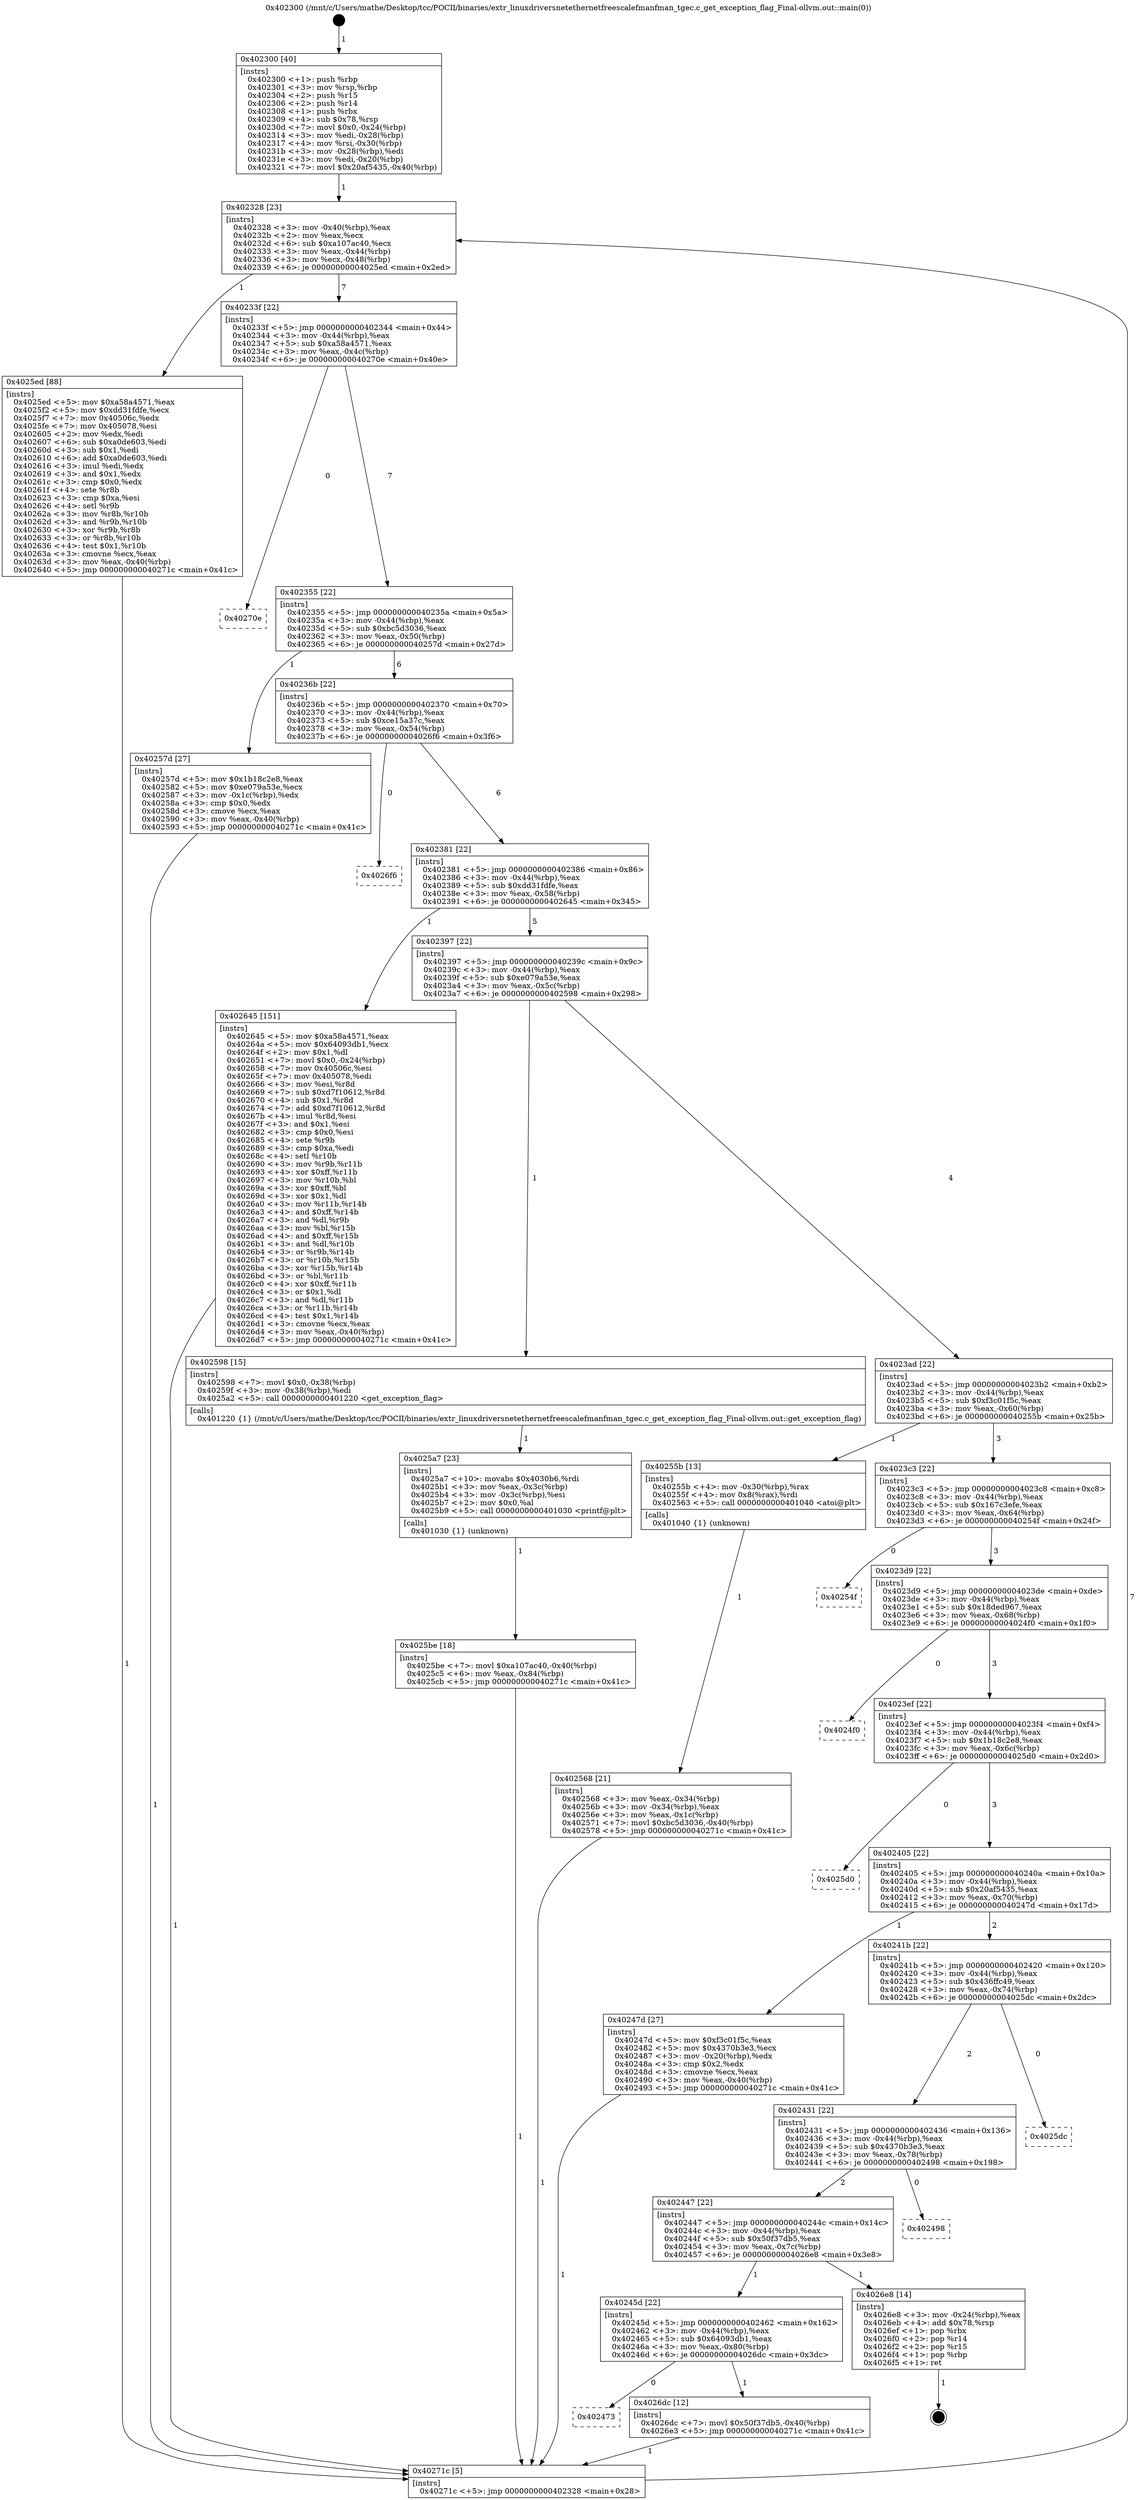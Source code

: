 digraph "0x402300" {
  label = "0x402300 (/mnt/c/Users/mathe/Desktop/tcc/POCII/binaries/extr_linuxdriversnetethernetfreescalefmanfman_tgec.c_get_exception_flag_Final-ollvm.out::main(0))"
  labelloc = "t"
  node[shape=record]

  Entry [label="",width=0.3,height=0.3,shape=circle,fillcolor=black,style=filled]
  "0x402328" [label="{
     0x402328 [23]\l
     | [instrs]\l
     &nbsp;&nbsp;0x402328 \<+3\>: mov -0x40(%rbp),%eax\l
     &nbsp;&nbsp;0x40232b \<+2\>: mov %eax,%ecx\l
     &nbsp;&nbsp;0x40232d \<+6\>: sub $0xa107ac40,%ecx\l
     &nbsp;&nbsp;0x402333 \<+3\>: mov %eax,-0x44(%rbp)\l
     &nbsp;&nbsp;0x402336 \<+3\>: mov %ecx,-0x48(%rbp)\l
     &nbsp;&nbsp;0x402339 \<+6\>: je 00000000004025ed \<main+0x2ed\>\l
  }"]
  "0x4025ed" [label="{
     0x4025ed [88]\l
     | [instrs]\l
     &nbsp;&nbsp;0x4025ed \<+5\>: mov $0xa58a4571,%eax\l
     &nbsp;&nbsp;0x4025f2 \<+5\>: mov $0xdd31fdfe,%ecx\l
     &nbsp;&nbsp;0x4025f7 \<+7\>: mov 0x40506c,%edx\l
     &nbsp;&nbsp;0x4025fe \<+7\>: mov 0x405078,%esi\l
     &nbsp;&nbsp;0x402605 \<+2\>: mov %edx,%edi\l
     &nbsp;&nbsp;0x402607 \<+6\>: sub $0xa0de603,%edi\l
     &nbsp;&nbsp;0x40260d \<+3\>: sub $0x1,%edi\l
     &nbsp;&nbsp;0x402610 \<+6\>: add $0xa0de603,%edi\l
     &nbsp;&nbsp;0x402616 \<+3\>: imul %edi,%edx\l
     &nbsp;&nbsp;0x402619 \<+3\>: and $0x1,%edx\l
     &nbsp;&nbsp;0x40261c \<+3\>: cmp $0x0,%edx\l
     &nbsp;&nbsp;0x40261f \<+4\>: sete %r8b\l
     &nbsp;&nbsp;0x402623 \<+3\>: cmp $0xa,%esi\l
     &nbsp;&nbsp;0x402626 \<+4\>: setl %r9b\l
     &nbsp;&nbsp;0x40262a \<+3\>: mov %r8b,%r10b\l
     &nbsp;&nbsp;0x40262d \<+3\>: and %r9b,%r10b\l
     &nbsp;&nbsp;0x402630 \<+3\>: xor %r9b,%r8b\l
     &nbsp;&nbsp;0x402633 \<+3\>: or %r8b,%r10b\l
     &nbsp;&nbsp;0x402636 \<+4\>: test $0x1,%r10b\l
     &nbsp;&nbsp;0x40263a \<+3\>: cmovne %ecx,%eax\l
     &nbsp;&nbsp;0x40263d \<+3\>: mov %eax,-0x40(%rbp)\l
     &nbsp;&nbsp;0x402640 \<+5\>: jmp 000000000040271c \<main+0x41c\>\l
  }"]
  "0x40233f" [label="{
     0x40233f [22]\l
     | [instrs]\l
     &nbsp;&nbsp;0x40233f \<+5\>: jmp 0000000000402344 \<main+0x44\>\l
     &nbsp;&nbsp;0x402344 \<+3\>: mov -0x44(%rbp),%eax\l
     &nbsp;&nbsp;0x402347 \<+5\>: sub $0xa58a4571,%eax\l
     &nbsp;&nbsp;0x40234c \<+3\>: mov %eax,-0x4c(%rbp)\l
     &nbsp;&nbsp;0x40234f \<+6\>: je 000000000040270e \<main+0x40e\>\l
  }"]
  Exit [label="",width=0.3,height=0.3,shape=circle,fillcolor=black,style=filled,peripheries=2]
  "0x40270e" [label="{
     0x40270e\l
  }", style=dashed]
  "0x402355" [label="{
     0x402355 [22]\l
     | [instrs]\l
     &nbsp;&nbsp;0x402355 \<+5\>: jmp 000000000040235a \<main+0x5a\>\l
     &nbsp;&nbsp;0x40235a \<+3\>: mov -0x44(%rbp),%eax\l
     &nbsp;&nbsp;0x40235d \<+5\>: sub $0xbc5d3036,%eax\l
     &nbsp;&nbsp;0x402362 \<+3\>: mov %eax,-0x50(%rbp)\l
     &nbsp;&nbsp;0x402365 \<+6\>: je 000000000040257d \<main+0x27d\>\l
  }"]
  "0x402473" [label="{
     0x402473\l
  }", style=dashed]
  "0x40257d" [label="{
     0x40257d [27]\l
     | [instrs]\l
     &nbsp;&nbsp;0x40257d \<+5\>: mov $0x1b18c2e8,%eax\l
     &nbsp;&nbsp;0x402582 \<+5\>: mov $0xe079a53e,%ecx\l
     &nbsp;&nbsp;0x402587 \<+3\>: mov -0x1c(%rbp),%edx\l
     &nbsp;&nbsp;0x40258a \<+3\>: cmp $0x0,%edx\l
     &nbsp;&nbsp;0x40258d \<+3\>: cmove %ecx,%eax\l
     &nbsp;&nbsp;0x402590 \<+3\>: mov %eax,-0x40(%rbp)\l
     &nbsp;&nbsp;0x402593 \<+5\>: jmp 000000000040271c \<main+0x41c\>\l
  }"]
  "0x40236b" [label="{
     0x40236b [22]\l
     | [instrs]\l
     &nbsp;&nbsp;0x40236b \<+5\>: jmp 0000000000402370 \<main+0x70\>\l
     &nbsp;&nbsp;0x402370 \<+3\>: mov -0x44(%rbp),%eax\l
     &nbsp;&nbsp;0x402373 \<+5\>: sub $0xce15a37c,%eax\l
     &nbsp;&nbsp;0x402378 \<+3\>: mov %eax,-0x54(%rbp)\l
     &nbsp;&nbsp;0x40237b \<+6\>: je 00000000004026f6 \<main+0x3f6\>\l
  }"]
  "0x4026dc" [label="{
     0x4026dc [12]\l
     | [instrs]\l
     &nbsp;&nbsp;0x4026dc \<+7\>: movl $0x50f37db5,-0x40(%rbp)\l
     &nbsp;&nbsp;0x4026e3 \<+5\>: jmp 000000000040271c \<main+0x41c\>\l
  }"]
  "0x4026f6" [label="{
     0x4026f6\l
  }", style=dashed]
  "0x402381" [label="{
     0x402381 [22]\l
     | [instrs]\l
     &nbsp;&nbsp;0x402381 \<+5\>: jmp 0000000000402386 \<main+0x86\>\l
     &nbsp;&nbsp;0x402386 \<+3\>: mov -0x44(%rbp),%eax\l
     &nbsp;&nbsp;0x402389 \<+5\>: sub $0xdd31fdfe,%eax\l
     &nbsp;&nbsp;0x40238e \<+3\>: mov %eax,-0x58(%rbp)\l
     &nbsp;&nbsp;0x402391 \<+6\>: je 0000000000402645 \<main+0x345\>\l
  }"]
  "0x40245d" [label="{
     0x40245d [22]\l
     | [instrs]\l
     &nbsp;&nbsp;0x40245d \<+5\>: jmp 0000000000402462 \<main+0x162\>\l
     &nbsp;&nbsp;0x402462 \<+3\>: mov -0x44(%rbp),%eax\l
     &nbsp;&nbsp;0x402465 \<+5\>: sub $0x64093db1,%eax\l
     &nbsp;&nbsp;0x40246a \<+3\>: mov %eax,-0x80(%rbp)\l
     &nbsp;&nbsp;0x40246d \<+6\>: je 00000000004026dc \<main+0x3dc\>\l
  }"]
  "0x402645" [label="{
     0x402645 [151]\l
     | [instrs]\l
     &nbsp;&nbsp;0x402645 \<+5\>: mov $0xa58a4571,%eax\l
     &nbsp;&nbsp;0x40264a \<+5\>: mov $0x64093db1,%ecx\l
     &nbsp;&nbsp;0x40264f \<+2\>: mov $0x1,%dl\l
     &nbsp;&nbsp;0x402651 \<+7\>: movl $0x0,-0x24(%rbp)\l
     &nbsp;&nbsp;0x402658 \<+7\>: mov 0x40506c,%esi\l
     &nbsp;&nbsp;0x40265f \<+7\>: mov 0x405078,%edi\l
     &nbsp;&nbsp;0x402666 \<+3\>: mov %esi,%r8d\l
     &nbsp;&nbsp;0x402669 \<+7\>: sub $0xd7f10612,%r8d\l
     &nbsp;&nbsp;0x402670 \<+4\>: sub $0x1,%r8d\l
     &nbsp;&nbsp;0x402674 \<+7\>: add $0xd7f10612,%r8d\l
     &nbsp;&nbsp;0x40267b \<+4\>: imul %r8d,%esi\l
     &nbsp;&nbsp;0x40267f \<+3\>: and $0x1,%esi\l
     &nbsp;&nbsp;0x402682 \<+3\>: cmp $0x0,%esi\l
     &nbsp;&nbsp;0x402685 \<+4\>: sete %r9b\l
     &nbsp;&nbsp;0x402689 \<+3\>: cmp $0xa,%edi\l
     &nbsp;&nbsp;0x40268c \<+4\>: setl %r10b\l
     &nbsp;&nbsp;0x402690 \<+3\>: mov %r9b,%r11b\l
     &nbsp;&nbsp;0x402693 \<+4\>: xor $0xff,%r11b\l
     &nbsp;&nbsp;0x402697 \<+3\>: mov %r10b,%bl\l
     &nbsp;&nbsp;0x40269a \<+3\>: xor $0xff,%bl\l
     &nbsp;&nbsp;0x40269d \<+3\>: xor $0x1,%dl\l
     &nbsp;&nbsp;0x4026a0 \<+3\>: mov %r11b,%r14b\l
     &nbsp;&nbsp;0x4026a3 \<+4\>: and $0xff,%r14b\l
     &nbsp;&nbsp;0x4026a7 \<+3\>: and %dl,%r9b\l
     &nbsp;&nbsp;0x4026aa \<+3\>: mov %bl,%r15b\l
     &nbsp;&nbsp;0x4026ad \<+4\>: and $0xff,%r15b\l
     &nbsp;&nbsp;0x4026b1 \<+3\>: and %dl,%r10b\l
     &nbsp;&nbsp;0x4026b4 \<+3\>: or %r9b,%r14b\l
     &nbsp;&nbsp;0x4026b7 \<+3\>: or %r10b,%r15b\l
     &nbsp;&nbsp;0x4026ba \<+3\>: xor %r15b,%r14b\l
     &nbsp;&nbsp;0x4026bd \<+3\>: or %bl,%r11b\l
     &nbsp;&nbsp;0x4026c0 \<+4\>: xor $0xff,%r11b\l
     &nbsp;&nbsp;0x4026c4 \<+3\>: or $0x1,%dl\l
     &nbsp;&nbsp;0x4026c7 \<+3\>: and %dl,%r11b\l
     &nbsp;&nbsp;0x4026ca \<+3\>: or %r11b,%r14b\l
     &nbsp;&nbsp;0x4026cd \<+4\>: test $0x1,%r14b\l
     &nbsp;&nbsp;0x4026d1 \<+3\>: cmovne %ecx,%eax\l
     &nbsp;&nbsp;0x4026d4 \<+3\>: mov %eax,-0x40(%rbp)\l
     &nbsp;&nbsp;0x4026d7 \<+5\>: jmp 000000000040271c \<main+0x41c\>\l
  }"]
  "0x402397" [label="{
     0x402397 [22]\l
     | [instrs]\l
     &nbsp;&nbsp;0x402397 \<+5\>: jmp 000000000040239c \<main+0x9c\>\l
     &nbsp;&nbsp;0x40239c \<+3\>: mov -0x44(%rbp),%eax\l
     &nbsp;&nbsp;0x40239f \<+5\>: sub $0xe079a53e,%eax\l
     &nbsp;&nbsp;0x4023a4 \<+3\>: mov %eax,-0x5c(%rbp)\l
     &nbsp;&nbsp;0x4023a7 \<+6\>: je 0000000000402598 \<main+0x298\>\l
  }"]
  "0x4026e8" [label="{
     0x4026e8 [14]\l
     | [instrs]\l
     &nbsp;&nbsp;0x4026e8 \<+3\>: mov -0x24(%rbp),%eax\l
     &nbsp;&nbsp;0x4026eb \<+4\>: add $0x78,%rsp\l
     &nbsp;&nbsp;0x4026ef \<+1\>: pop %rbx\l
     &nbsp;&nbsp;0x4026f0 \<+2\>: pop %r14\l
     &nbsp;&nbsp;0x4026f2 \<+2\>: pop %r15\l
     &nbsp;&nbsp;0x4026f4 \<+1\>: pop %rbp\l
     &nbsp;&nbsp;0x4026f5 \<+1\>: ret\l
  }"]
  "0x402598" [label="{
     0x402598 [15]\l
     | [instrs]\l
     &nbsp;&nbsp;0x402598 \<+7\>: movl $0x0,-0x38(%rbp)\l
     &nbsp;&nbsp;0x40259f \<+3\>: mov -0x38(%rbp),%edi\l
     &nbsp;&nbsp;0x4025a2 \<+5\>: call 0000000000401220 \<get_exception_flag\>\l
     | [calls]\l
     &nbsp;&nbsp;0x401220 \{1\} (/mnt/c/Users/mathe/Desktop/tcc/POCII/binaries/extr_linuxdriversnetethernetfreescalefmanfman_tgec.c_get_exception_flag_Final-ollvm.out::get_exception_flag)\l
  }"]
  "0x4023ad" [label="{
     0x4023ad [22]\l
     | [instrs]\l
     &nbsp;&nbsp;0x4023ad \<+5\>: jmp 00000000004023b2 \<main+0xb2\>\l
     &nbsp;&nbsp;0x4023b2 \<+3\>: mov -0x44(%rbp),%eax\l
     &nbsp;&nbsp;0x4023b5 \<+5\>: sub $0xf3c01f5c,%eax\l
     &nbsp;&nbsp;0x4023ba \<+3\>: mov %eax,-0x60(%rbp)\l
     &nbsp;&nbsp;0x4023bd \<+6\>: je 000000000040255b \<main+0x25b\>\l
  }"]
  "0x402447" [label="{
     0x402447 [22]\l
     | [instrs]\l
     &nbsp;&nbsp;0x402447 \<+5\>: jmp 000000000040244c \<main+0x14c\>\l
     &nbsp;&nbsp;0x40244c \<+3\>: mov -0x44(%rbp),%eax\l
     &nbsp;&nbsp;0x40244f \<+5\>: sub $0x50f37db5,%eax\l
     &nbsp;&nbsp;0x402454 \<+3\>: mov %eax,-0x7c(%rbp)\l
     &nbsp;&nbsp;0x402457 \<+6\>: je 00000000004026e8 \<main+0x3e8\>\l
  }"]
  "0x40255b" [label="{
     0x40255b [13]\l
     | [instrs]\l
     &nbsp;&nbsp;0x40255b \<+4\>: mov -0x30(%rbp),%rax\l
     &nbsp;&nbsp;0x40255f \<+4\>: mov 0x8(%rax),%rdi\l
     &nbsp;&nbsp;0x402563 \<+5\>: call 0000000000401040 \<atoi@plt\>\l
     | [calls]\l
     &nbsp;&nbsp;0x401040 \{1\} (unknown)\l
  }"]
  "0x4023c3" [label="{
     0x4023c3 [22]\l
     | [instrs]\l
     &nbsp;&nbsp;0x4023c3 \<+5\>: jmp 00000000004023c8 \<main+0xc8\>\l
     &nbsp;&nbsp;0x4023c8 \<+3\>: mov -0x44(%rbp),%eax\l
     &nbsp;&nbsp;0x4023cb \<+5\>: sub $0x167c3efe,%eax\l
     &nbsp;&nbsp;0x4023d0 \<+3\>: mov %eax,-0x64(%rbp)\l
     &nbsp;&nbsp;0x4023d3 \<+6\>: je 000000000040254f \<main+0x24f\>\l
  }"]
  "0x402498" [label="{
     0x402498\l
  }", style=dashed]
  "0x40254f" [label="{
     0x40254f\l
  }", style=dashed]
  "0x4023d9" [label="{
     0x4023d9 [22]\l
     | [instrs]\l
     &nbsp;&nbsp;0x4023d9 \<+5\>: jmp 00000000004023de \<main+0xde\>\l
     &nbsp;&nbsp;0x4023de \<+3\>: mov -0x44(%rbp),%eax\l
     &nbsp;&nbsp;0x4023e1 \<+5\>: sub $0x18ded967,%eax\l
     &nbsp;&nbsp;0x4023e6 \<+3\>: mov %eax,-0x68(%rbp)\l
     &nbsp;&nbsp;0x4023e9 \<+6\>: je 00000000004024f0 \<main+0x1f0\>\l
  }"]
  "0x402431" [label="{
     0x402431 [22]\l
     | [instrs]\l
     &nbsp;&nbsp;0x402431 \<+5\>: jmp 0000000000402436 \<main+0x136\>\l
     &nbsp;&nbsp;0x402436 \<+3\>: mov -0x44(%rbp),%eax\l
     &nbsp;&nbsp;0x402439 \<+5\>: sub $0x4370b3e3,%eax\l
     &nbsp;&nbsp;0x40243e \<+3\>: mov %eax,-0x78(%rbp)\l
     &nbsp;&nbsp;0x402441 \<+6\>: je 0000000000402498 \<main+0x198\>\l
  }"]
  "0x4024f0" [label="{
     0x4024f0\l
  }", style=dashed]
  "0x4023ef" [label="{
     0x4023ef [22]\l
     | [instrs]\l
     &nbsp;&nbsp;0x4023ef \<+5\>: jmp 00000000004023f4 \<main+0xf4\>\l
     &nbsp;&nbsp;0x4023f4 \<+3\>: mov -0x44(%rbp),%eax\l
     &nbsp;&nbsp;0x4023f7 \<+5\>: sub $0x1b18c2e8,%eax\l
     &nbsp;&nbsp;0x4023fc \<+3\>: mov %eax,-0x6c(%rbp)\l
     &nbsp;&nbsp;0x4023ff \<+6\>: je 00000000004025d0 \<main+0x2d0\>\l
  }"]
  "0x4025dc" [label="{
     0x4025dc\l
  }", style=dashed]
  "0x4025d0" [label="{
     0x4025d0\l
  }", style=dashed]
  "0x402405" [label="{
     0x402405 [22]\l
     | [instrs]\l
     &nbsp;&nbsp;0x402405 \<+5\>: jmp 000000000040240a \<main+0x10a\>\l
     &nbsp;&nbsp;0x40240a \<+3\>: mov -0x44(%rbp),%eax\l
     &nbsp;&nbsp;0x40240d \<+5\>: sub $0x20af5435,%eax\l
     &nbsp;&nbsp;0x402412 \<+3\>: mov %eax,-0x70(%rbp)\l
     &nbsp;&nbsp;0x402415 \<+6\>: je 000000000040247d \<main+0x17d\>\l
  }"]
  "0x4025be" [label="{
     0x4025be [18]\l
     | [instrs]\l
     &nbsp;&nbsp;0x4025be \<+7\>: movl $0xa107ac40,-0x40(%rbp)\l
     &nbsp;&nbsp;0x4025c5 \<+6\>: mov %eax,-0x84(%rbp)\l
     &nbsp;&nbsp;0x4025cb \<+5\>: jmp 000000000040271c \<main+0x41c\>\l
  }"]
  "0x40247d" [label="{
     0x40247d [27]\l
     | [instrs]\l
     &nbsp;&nbsp;0x40247d \<+5\>: mov $0xf3c01f5c,%eax\l
     &nbsp;&nbsp;0x402482 \<+5\>: mov $0x4370b3e3,%ecx\l
     &nbsp;&nbsp;0x402487 \<+3\>: mov -0x20(%rbp),%edx\l
     &nbsp;&nbsp;0x40248a \<+3\>: cmp $0x2,%edx\l
     &nbsp;&nbsp;0x40248d \<+3\>: cmovne %ecx,%eax\l
     &nbsp;&nbsp;0x402490 \<+3\>: mov %eax,-0x40(%rbp)\l
     &nbsp;&nbsp;0x402493 \<+5\>: jmp 000000000040271c \<main+0x41c\>\l
  }"]
  "0x40241b" [label="{
     0x40241b [22]\l
     | [instrs]\l
     &nbsp;&nbsp;0x40241b \<+5\>: jmp 0000000000402420 \<main+0x120\>\l
     &nbsp;&nbsp;0x402420 \<+3\>: mov -0x44(%rbp),%eax\l
     &nbsp;&nbsp;0x402423 \<+5\>: sub $0x436ffc49,%eax\l
     &nbsp;&nbsp;0x402428 \<+3\>: mov %eax,-0x74(%rbp)\l
     &nbsp;&nbsp;0x40242b \<+6\>: je 00000000004025dc \<main+0x2dc\>\l
  }"]
  "0x40271c" [label="{
     0x40271c [5]\l
     | [instrs]\l
     &nbsp;&nbsp;0x40271c \<+5\>: jmp 0000000000402328 \<main+0x28\>\l
  }"]
  "0x402300" [label="{
     0x402300 [40]\l
     | [instrs]\l
     &nbsp;&nbsp;0x402300 \<+1\>: push %rbp\l
     &nbsp;&nbsp;0x402301 \<+3\>: mov %rsp,%rbp\l
     &nbsp;&nbsp;0x402304 \<+2\>: push %r15\l
     &nbsp;&nbsp;0x402306 \<+2\>: push %r14\l
     &nbsp;&nbsp;0x402308 \<+1\>: push %rbx\l
     &nbsp;&nbsp;0x402309 \<+4\>: sub $0x78,%rsp\l
     &nbsp;&nbsp;0x40230d \<+7\>: movl $0x0,-0x24(%rbp)\l
     &nbsp;&nbsp;0x402314 \<+3\>: mov %edi,-0x28(%rbp)\l
     &nbsp;&nbsp;0x402317 \<+4\>: mov %rsi,-0x30(%rbp)\l
     &nbsp;&nbsp;0x40231b \<+3\>: mov -0x28(%rbp),%edi\l
     &nbsp;&nbsp;0x40231e \<+3\>: mov %edi,-0x20(%rbp)\l
     &nbsp;&nbsp;0x402321 \<+7\>: movl $0x20af5435,-0x40(%rbp)\l
  }"]
  "0x402568" [label="{
     0x402568 [21]\l
     | [instrs]\l
     &nbsp;&nbsp;0x402568 \<+3\>: mov %eax,-0x34(%rbp)\l
     &nbsp;&nbsp;0x40256b \<+3\>: mov -0x34(%rbp),%eax\l
     &nbsp;&nbsp;0x40256e \<+3\>: mov %eax,-0x1c(%rbp)\l
     &nbsp;&nbsp;0x402571 \<+7\>: movl $0xbc5d3036,-0x40(%rbp)\l
     &nbsp;&nbsp;0x402578 \<+5\>: jmp 000000000040271c \<main+0x41c\>\l
  }"]
  "0x4025a7" [label="{
     0x4025a7 [23]\l
     | [instrs]\l
     &nbsp;&nbsp;0x4025a7 \<+10\>: movabs $0x4030b6,%rdi\l
     &nbsp;&nbsp;0x4025b1 \<+3\>: mov %eax,-0x3c(%rbp)\l
     &nbsp;&nbsp;0x4025b4 \<+3\>: mov -0x3c(%rbp),%esi\l
     &nbsp;&nbsp;0x4025b7 \<+2\>: mov $0x0,%al\l
     &nbsp;&nbsp;0x4025b9 \<+5\>: call 0000000000401030 \<printf@plt\>\l
     | [calls]\l
     &nbsp;&nbsp;0x401030 \{1\} (unknown)\l
  }"]
  Entry -> "0x402300" [label=" 1"]
  "0x402328" -> "0x4025ed" [label=" 1"]
  "0x402328" -> "0x40233f" [label=" 7"]
  "0x4026e8" -> Exit [label=" 1"]
  "0x40233f" -> "0x40270e" [label=" 0"]
  "0x40233f" -> "0x402355" [label=" 7"]
  "0x4026dc" -> "0x40271c" [label=" 1"]
  "0x402355" -> "0x40257d" [label=" 1"]
  "0x402355" -> "0x40236b" [label=" 6"]
  "0x40245d" -> "0x402473" [label=" 0"]
  "0x40236b" -> "0x4026f6" [label=" 0"]
  "0x40236b" -> "0x402381" [label=" 6"]
  "0x40245d" -> "0x4026dc" [label=" 1"]
  "0x402381" -> "0x402645" [label=" 1"]
  "0x402381" -> "0x402397" [label=" 5"]
  "0x402447" -> "0x40245d" [label=" 1"]
  "0x402397" -> "0x402598" [label=" 1"]
  "0x402397" -> "0x4023ad" [label=" 4"]
  "0x402447" -> "0x4026e8" [label=" 1"]
  "0x4023ad" -> "0x40255b" [label=" 1"]
  "0x4023ad" -> "0x4023c3" [label=" 3"]
  "0x402431" -> "0x402447" [label=" 2"]
  "0x4023c3" -> "0x40254f" [label=" 0"]
  "0x4023c3" -> "0x4023d9" [label=" 3"]
  "0x402431" -> "0x402498" [label=" 0"]
  "0x4023d9" -> "0x4024f0" [label=" 0"]
  "0x4023d9" -> "0x4023ef" [label=" 3"]
  "0x40241b" -> "0x402431" [label=" 2"]
  "0x4023ef" -> "0x4025d0" [label=" 0"]
  "0x4023ef" -> "0x402405" [label=" 3"]
  "0x40241b" -> "0x4025dc" [label=" 0"]
  "0x402405" -> "0x40247d" [label=" 1"]
  "0x402405" -> "0x40241b" [label=" 2"]
  "0x40247d" -> "0x40271c" [label=" 1"]
  "0x402300" -> "0x402328" [label=" 1"]
  "0x40271c" -> "0x402328" [label=" 7"]
  "0x40255b" -> "0x402568" [label=" 1"]
  "0x402568" -> "0x40271c" [label=" 1"]
  "0x40257d" -> "0x40271c" [label=" 1"]
  "0x402598" -> "0x4025a7" [label=" 1"]
  "0x4025a7" -> "0x4025be" [label=" 1"]
  "0x4025be" -> "0x40271c" [label=" 1"]
  "0x4025ed" -> "0x40271c" [label=" 1"]
  "0x402645" -> "0x40271c" [label=" 1"]
}
